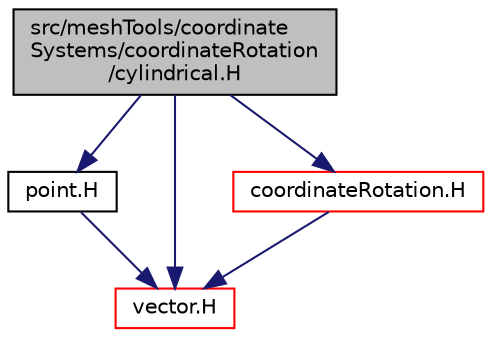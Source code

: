digraph "src/meshTools/coordinateSystems/coordinateRotation/cylindrical.H"
{
  bgcolor="transparent";
  edge [fontname="Helvetica",fontsize="10",labelfontname="Helvetica",labelfontsize="10"];
  node [fontname="Helvetica",fontsize="10",shape=record];
  Node0 [label="src/meshTools/coordinate\lSystems/coordinateRotation\l/cylindrical.H",height=0.2,width=0.4,color="black", fillcolor="grey75", style="filled", fontcolor="black"];
  Node0 -> Node1 [color="midnightblue",fontsize="10",style="solid",fontname="Helvetica"];
  Node1 [label="point.H",height=0.2,width=0.4,color="black",URL="$a12827.html"];
  Node1 -> Node2 [color="midnightblue",fontsize="10",style="solid",fontname="Helvetica"];
  Node2 [label="vector.H",height=0.2,width=0.4,color="red",URL="$a13694.html"];
  Node0 -> Node2 [color="midnightblue",fontsize="10",style="solid",fontname="Helvetica"];
  Node0 -> Node58 [color="midnightblue",fontsize="10",style="solid",fontname="Helvetica"];
  Node58 [label="coordinateRotation.H",height=0.2,width=0.4,color="red",URL="$a08180.html"];
  Node58 -> Node2 [color="midnightblue",fontsize="10",style="solid",fontname="Helvetica"];
}
